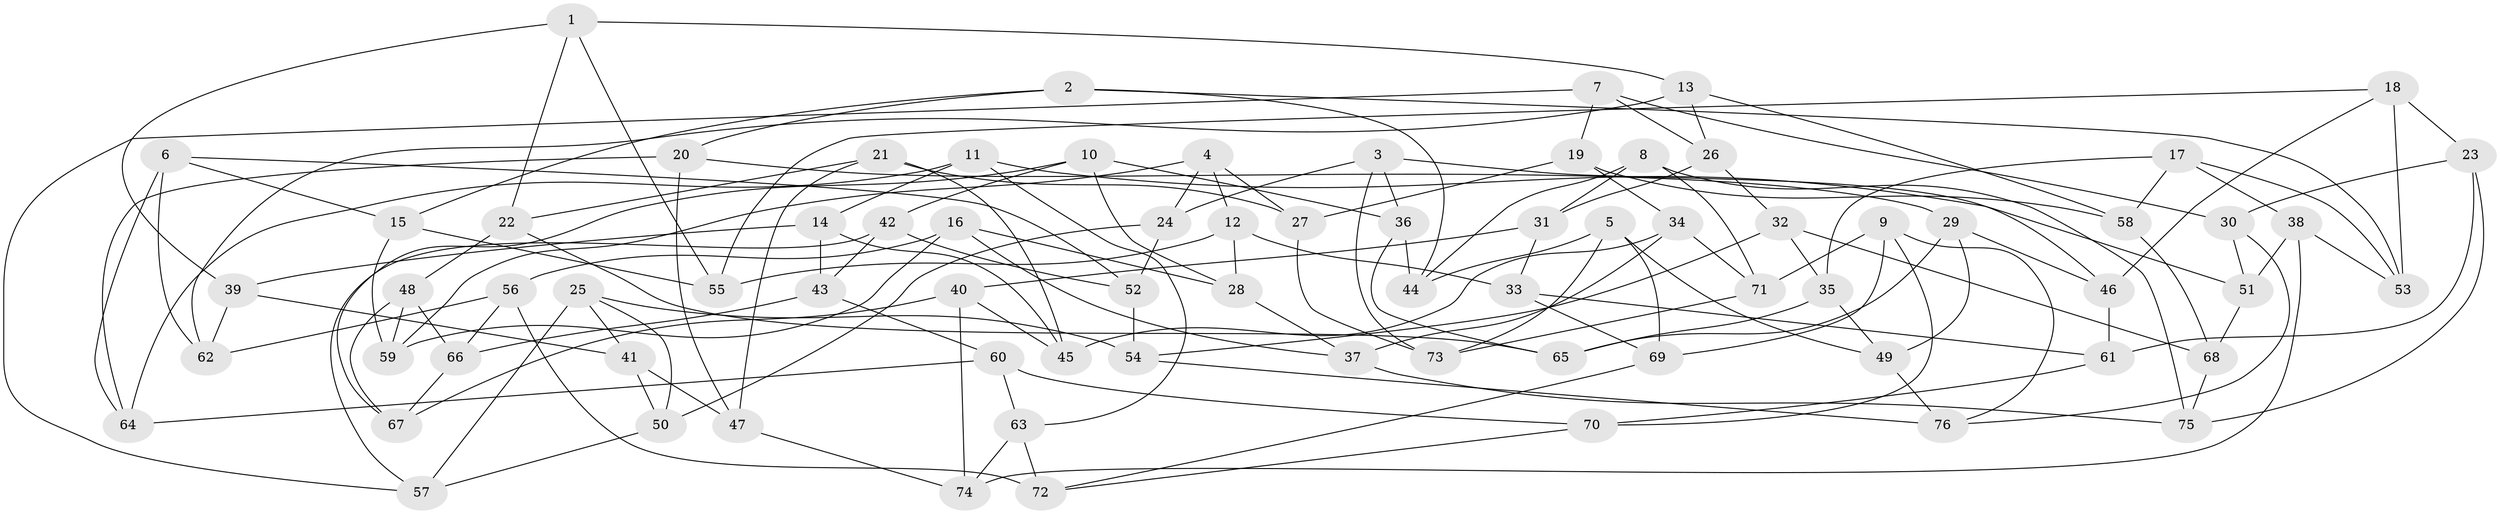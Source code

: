 // Generated by graph-tools (version 1.1) at 2025/16/03/09/25 04:16:16]
// undirected, 76 vertices, 152 edges
graph export_dot {
graph [start="1"]
  node [color=gray90,style=filled];
  1;
  2;
  3;
  4;
  5;
  6;
  7;
  8;
  9;
  10;
  11;
  12;
  13;
  14;
  15;
  16;
  17;
  18;
  19;
  20;
  21;
  22;
  23;
  24;
  25;
  26;
  27;
  28;
  29;
  30;
  31;
  32;
  33;
  34;
  35;
  36;
  37;
  38;
  39;
  40;
  41;
  42;
  43;
  44;
  45;
  46;
  47;
  48;
  49;
  50;
  51;
  52;
  53;
  54;
  55;
  56;
  57;
  58;
  59;
  60;
  61;
  62;
  63;
  64;
  65;
  66;
  67;
  68;
  69;
  70;
  71;
  72;
  73;
  74;
  75;
  76;
  1 -- 22;
  1 -- 55;
  1 -- 13;
  1 -- 39;
  2 -- 53;
  2 -- 20;
  2 -- 44;
  2 -- 15;
  3 -- 73;
  3 -- 36;
  3 -- 24;
  3 -- 46;
  4 -- 27;
  4 -- 24;
  4 -- 59;
  4 -- 12;
  5 -- 73;
  5 -- 69;
  5 -- 44;
  5 -- 49;
  6 -- 64;
  6 -- 52;
  6 -- 15;
  6 -- 62;
  7 -- 19;
  7 -- 30;
  7 -- 57;
  7 -- 26;
  8 -- 71;
  8 -- 31;
  8 -- 44;
  8 -- 75;
  9 -- 76;
  9 -- 71;
  9 -- 69;
  9 -- 70;
  10 -- 36;
  10 -- 42;
  10 -- 28;
  10 -- 67;
  11 -- 14;
  11 -- 64;
  11 -- 63;
  11 -- 51;
  12 -- 28;
  12 -- 33;
  12 -- 55;
  13 -- 62;
  13 -- 26;
  13 -- 58;
  14 -- 39;
  14 -- 45;
  14 -- 43;
  15 -- 55;
  15 -- 59;
  16 -- 37;
  16 -- 56;
  16 -- 59;
  16 -- 28;
  17 -- 38;
  17 -- 53;
  17 -- 58;
  17 -- 35;
  18 -- 55;
  18 -- 23;
  18 -- 53;
  18 -- 46;
  19 -- 34;
  19 -- 58;
  19 -- 27;
  20 -- 47;
  20 -- 64;
  20 -- 29;
  21 -- 45;
  21 -- 27;
  21 -- 22;
  21 -- 47;
  22 -- 65;
  22 -- 48;
  23 -- 75;
  23 -- 30;
  23 -- 61;
  24 -- 50;
  24 -- 52;
  25 -- 41;
  25 -- 54;
  25 -- 50;
  25 -- 57;
  26 -- 31;
  26 -- 32;
  27 -- 73;
  28 -- 37;
  29 -- 49;
  29 -- 65;
  29 -- 46;
  30 -- 51;
  30 -- 76;
  31 -- 33;
  31 -- 40;
  32 -- 54;
  32 -- 68;
  32 -- 35;
  33 -- 61;
  33 -- 69;
  34 -- 45;
  34 -- 37;
  34 -- 71;
  35 -- 49;
  35 -- 65;
  36 -- 65;
  36 -- 44;
  37 -- 75;
  38 -- 51;
  38 -- 74;
  38 -- 53;
  39 -- 62;
  39 -- 41;
  40 -- 74;
  40 -- 67;
  40 -- 45;
  41 -- 50;
  41 -- 47;
  42 -- 43;
  42 -- 57;
  42 -- 52;
  43 -- 60;
  43 -- 66;
  46 -- 61;
  47 -- 74;
  48 -- 66;
  48 -- 59;
  48 -- 67;
  49 -- 76;
  50 -- 57;
  51 -- 68;
  52 -- 54;
  54 -- 76;
  56 -- 72;
  56 -- 62;
  56 -- 66;
  58 -- 68;
  60 -- 64;
  60 -- 70;
  60 -- 63;
  61 -- 70;
  63 -- 72;
  63 -- 74;
  66 -- 67;
  68 -- 75;
  69 -- 72;
  70 -- 72;
  71 -- 73;
}
